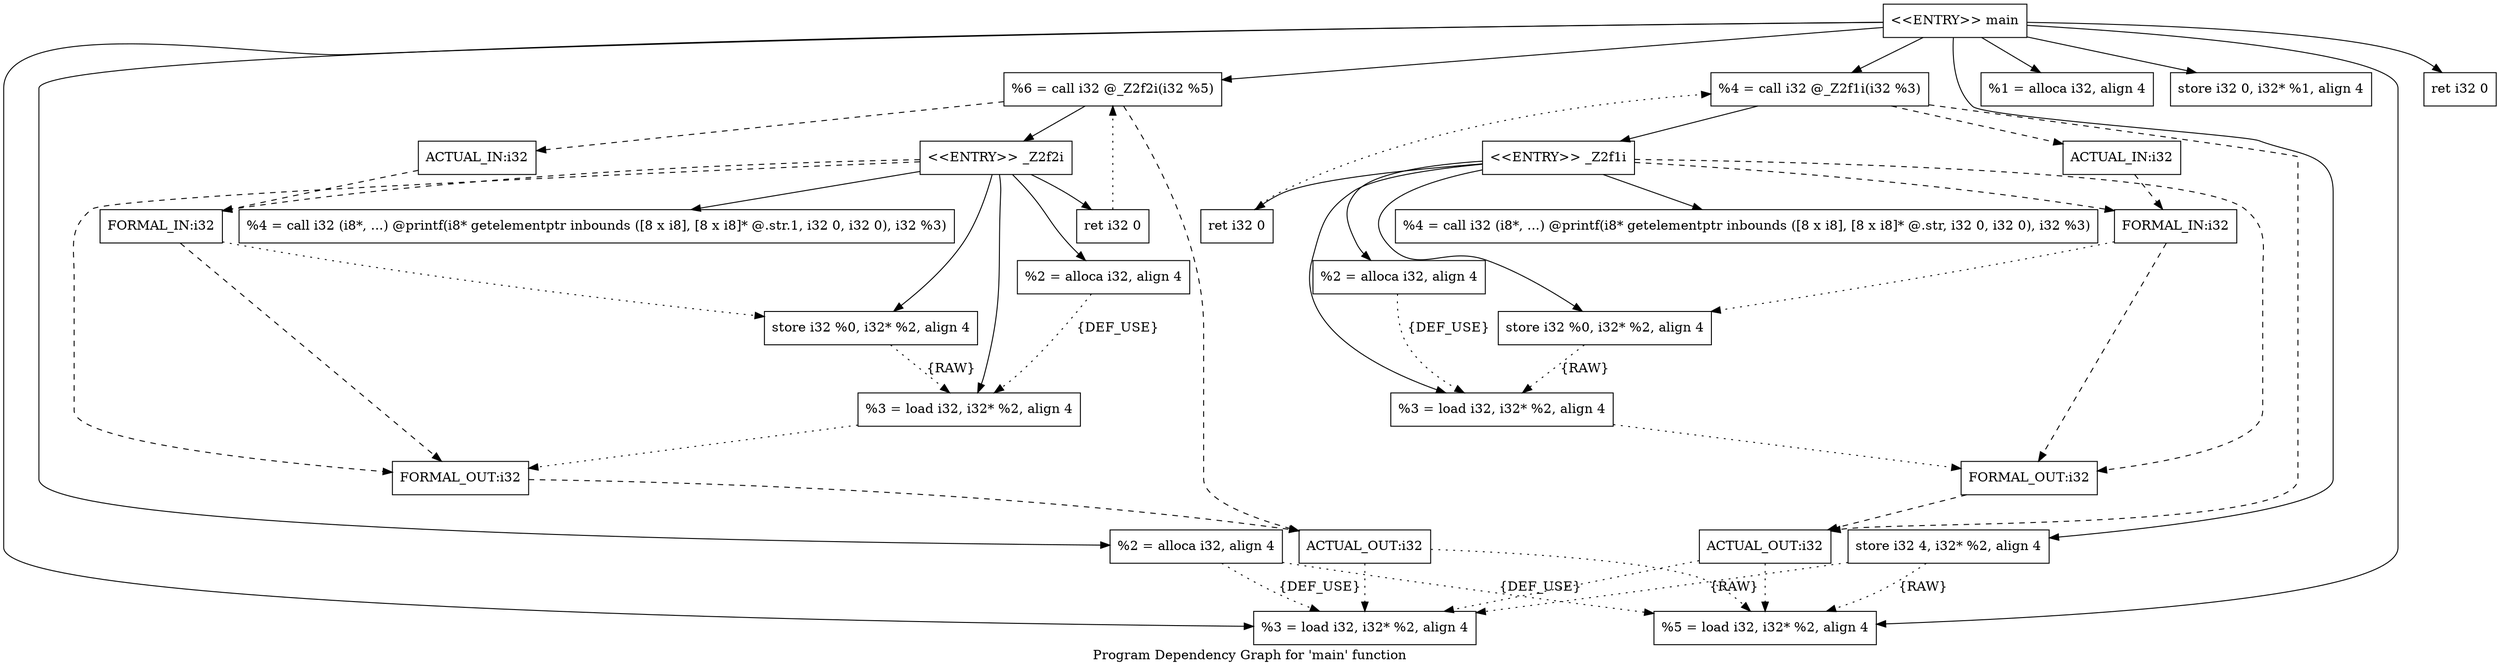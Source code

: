 digraph "Program Dependency Graph for 'main' function" {
	label="Program Dependency Graph for 'main' function";

	Node0xd15840 [shape=record,label="{  %2 = alloca i32, align 4}"];
	Node0xd15840 -> Node0xd15aa0[style=dotted,label = "{DEF_USE}" ];
	Node0xd15aa0 [shape=record,label="{  %3 = load i32, i32* %2, align 4}"];
	Node0xd15aa0 -> Node0xd1c080[style=dotted];
	Node0xd15230 [shape=record,label="{  store i32 %0, i32* %2, align 4}"];
	Node0xd15230 -> Node0xd15aa0[style=dotted,label = "{RAW} "];
	Node0xd152d0 [shape=record,label="{\<\<ENTRY\>\> _Z2f1i}"];
	Node0xd152d0 -> Node0xd15840;
	Node0xd152d0 -> Node0xd15230;
	Node0xd152d0 -> Node0xd15aa0;
	Node0xd152d0 -> Node0xd15360;
	Node0xd152d0 -> Node0xd152a0;
	Node0xd152d0 -> Node0xd1c010[style=dashed];
	Node0xd152d0 -> Node0xd1c080[style=dashed];
	Node0xd15360 [shape=record,label="{  %4 = call i32 (i8*, ...) @printf(i8* getelementptr inbounds ([8 x i8], [8 x i8]* @.str, i32 0, i32 0), i32 %3)}"];
	Node0xd152a0 [shape=record,label="{  ret i32 0}"];
	Node0xd152a0 -> Node0xd17670[style=dotted];
	Node0xd16ef0 [shape=record,label="{  %2 = alloca i32, align 4}"];
	Node0xd16ef0 -> Node0xd16f60[style=dotted,label = "{DEF_USE}" ];
	Node0xd16f60 [shape=record,label="{  %3 = load i32, i32* %2, align 4}"];
	Node0xd16f60 -> Node0xd1cb60[style=dotted];
	Node0xd16fd0 [shape=record,label="{\<\<ENTRY\>\> _Z2f2i}"];
	Node0xd16fd0 -> Node0xd16ef0;
	Node0xd16fd0 -> Node0xd176a0;
	Node0xd16fd0 -> Node0xd16f60;
	Node0xd16fd0 -> Node0xd17710;
	Node0xd16fd0 -> Node0xd17780;
	Node0xd16fd0 -> Node0xd1caf0[style=dashed];
	Node0xd16fd0 -> Node0xd1cb60[style=dashed];
	Node0xd176a0 [shape=record,label="{  store i32 %0, i32* %2, align 4}"];
	Node0xd176a0 -> Node0xd16f60[style=dotted,label = "{RAW} "];
	Node0xd17710 [shape=record,label="{  %4 = call i32 (i8*, ...) @printf(i8* getelementptr inbounds ([8 x i8], [8 x i8]* @.str.1, i32 0, i32 0), i32 %3)}"];
	Node0xd17780 [shape=record,label="{  ret i32 0}"];
	Node0xd17780 -> Node0xd19670[style=dotted];
	Node0xd19b60 [shape=record,label="{  %2 = alloca i32, align 4}"];
	Node0xd19b60 -> Node0xd192a0[style=dotted,label = "{DEF_USE}" ];
	Node0xd19b60 -> Node0xd19310[style=dotted,label = "{DEF_USE}" ];
	Node0xd192a0 [shape=record,label="{  %3 = load i32, i32* %2, align 4}"];
	Node0xd19310 [shape=record,label="{  %5 = load i32, i32* %2, align 4}"];
	Node0xd193b0 [shape=record,label="{\<\<ENTRY\>\> main}"];
	Node0xd193b0 -> Node0xd19420;
	Node0xd193b0 -> Node0xd19b60;
	Node0xd193b0 -> Node0xd17640;
	Node0xd193b0 -> Node0xd17610;
	Node0xd193b0 -> Node0xd192a0;
	Node0xd193b0 -> Node0xd17670;
	Node0xd193b0 -> Node0xd19310;
	Node0xd193b0 -> Node0xd19670;
	Node0xd193b0 -> Node0xd1b950;
	Node0xd19420 [shape=record,label="{  %1 = alloca i32, align 4}"];
	Node0xd17640 [shape=record,label="{  store i32 0, i32* %1, align 4}"];
	Node0xd17610 [shape=record,label="{  store i32 4, i32* %2, align 4}"];
	Node0xd17610 -> Node0xd192a0[style=dotted,label = "{RAW} "];
	Node0xd17610 -> Node0xd19310[style=dotted,label = "{RAW} "];
	Node0xd17670 [shape=record,label="{  %4 = call i32 @_Z2f1i(i32 %3)}"];
	Node0xd17670 -> Node0xd152d0;
	Node0xd17670 -> Node0xd1c3e0[style=dashed];
	Node0xd17670 -> Node0xd1c480[style=dashed];
	Node0xd19670 [shape=record,label="{  %6 = call i32 @_Z2f2i(i32 %5)}"];
	Node0xd19670 -> Node0xd16fd0;
	Node0xd19670 -> Node0xd1cf20[style=dashed];
	Node0xd19670 -> Node0xd1cfc0[style=dashed];
	Node0xd1b950 [shape=record,label="{  ret i32 0}"];
	Node0xd1c010 [shape=record,label="{FORMAL_IN:i32}"];
	Node0xd1c010 -> Node0xd1c080[style=dashed];
	Node0xd1c010 -> Node0xd15230[style=dotted];
	Node0xd1c080 [shape=record,label="{FORMAL_OUT:i32}"];
	Node0xd1c080 -> Node0xd1c480[style=dashed];
	Node0xd1c3e0 [shape=record,label="{ACTUAL_IN:i32}"];
	Node0xd1c3e0 -> Node0xd1c010[style=dashed];
	Node0xd1c480 [shape=record,label="{ACTUAL_OUT:i32}"];
	Node0xd1c480 -> Node0xd192a0[style=dotted];
	Node0xd1c480 -> Node0xd19310[style=dotted];
	Node0xd1caf0 [shape=record,label="{FORMAL_IN:i32}"];
	Node0xd1caf0 -> Node0xd1cb60[style=dashed];
	Node0xd1caf0 -> Node0xd176a0[style=dotted];
	Node0xd1cb60 [shape=record,label="{FORMAL_OUT:i32}"];
	Node0xd1cb60 -> Node0xd1cfc0[style=dashed];
	Node0xd1cf20 [shape=record,label="{ACTUAL_IN:i32}"];
	Node0xd1cf20 -> Node0xd1caf0[style=dashed];
	Node0xd1cfc0 [shape=record,label="{ACTUAL_OUT:i32}"];
	Node0xd1cfc0 -> Node0xd192a0[style=dotted];
	Node0xd1cfc0 -> Node0xd19310[style=dotted];
}
